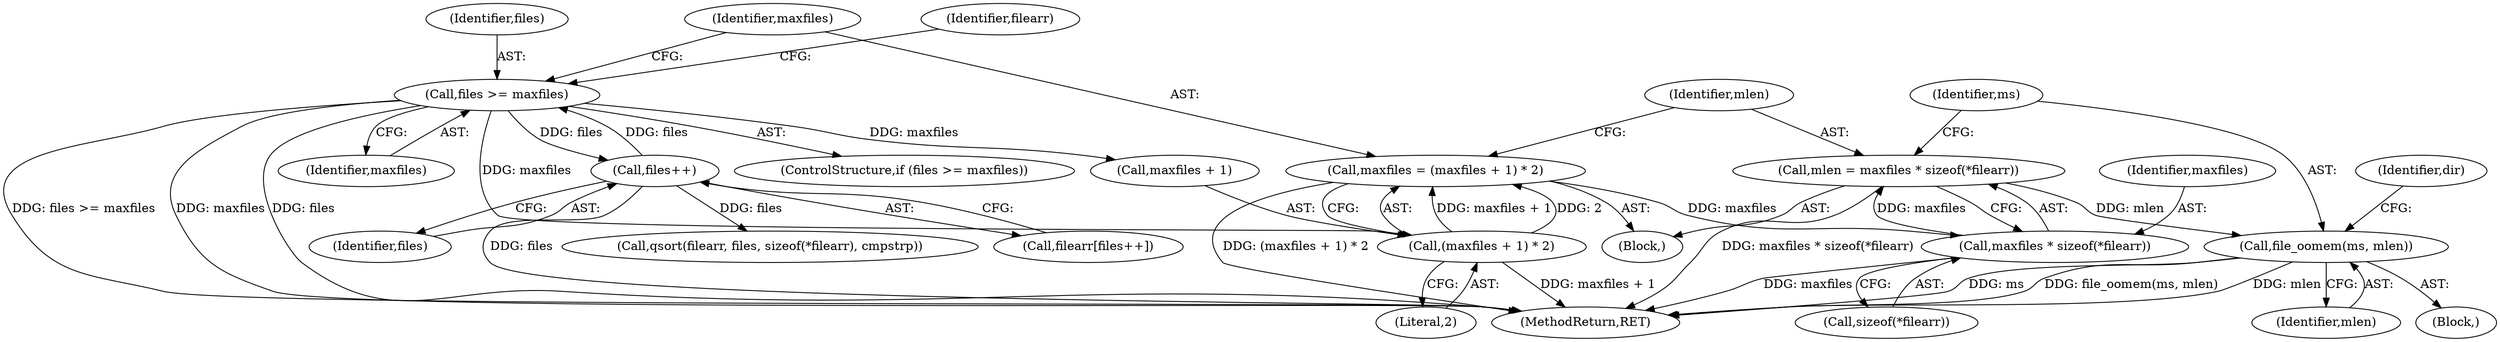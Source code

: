 digraph "0_php_a72cd07f2983dc43a6bb35209dc4687852e53c09@pointer" {
"1000268" [label="(Call,file_oomem(ms, mlen))"];
"1000260" [label="(Call,mlen = maxfiles * sizeof(*filearr))"];
"1000262" [label="(Call,maxfiles * sizeof(*filearr))"];
"1000253" [label="(Call,maxfiles = (maxfiles + 1) * 2)"];
"1000255" [label="(Call,(maxfiles + 1) * 2)"];
"1000248" [label="(Call,files >= maxfiles)"];
"1000280" [label="(Call,files++)"];
"1000249" [label="(Identifier,files)"];
"1000263" [label="(Identifier,maxfiles)"];
"1000270" [label="(Identifier,mlen)"];
"1000251" [label="(Block,)"];
"1000255" [label="(Call,(maxfiles + 1) * 2)"];
"1000298" [label="(Call,qsort(filearr, files, sizeof(*filearr), cmpstrp))"];
"1000247" [label="(ControlStructure,if (files >= maxfiles))"];
"1000267" [label="(Block,)"];
"1000254" [label="(Identifier,maxfiles)"];
"1000253" [label="(Call,maxfiles = (maxfiles + 1) * 2)"];
"1000278" [label="(Call,filearr[files++])"];
"1000260" [label="(Call,mlen = maxfiles * sizeof(*filearr))"];
"1000248" [label="(Call,files >= maxfiles)"];
"1000280" [label="(Call,files++)"];
"1000256" [label="(Call,maxfiles + 1)"];
"1000281" [label="(Identifier,files)"];
"1000511" [label="(MethodReturn,RET)"];
"1000269" [label="(Identifier,ms)"];
"1000262" [label="(Call,maxfiles * sizeof(*filearr))"];
"1000250" [label="(Identifier,maxfiles)"];
"1000272" [label="(Identifier,dir)"];
"1000279" [label="(Identifier,filearr)"];
"1000264" [label="(Call,sizeof(*filearr))"];
"1000259" [label="(Literal,2)"];
"1000268" [label="(Call,file_oomem(ms, mlen))"];
"1000261" [label="(Identifier,mlen)"];
"1000268" -> "1000267"  [label="AST: "];
"1000268" -> "1000270"  [label="CFG: "];
"1000269" -> "1000268"  [label="AST: "];
"1000270" -> "1000268"  [label="AST: "];
"1000272" -> "1000268"  [label="CFG: "];
"1000268" -> "1000511"  [label="DDG: ms"];
"1000268" -> "1000511"  [label="DDG: file_oomem(ms, mlen)"];
"1000268" -> "1000511"  [label="DDG: mlen"];
"1000260" -> "1000268"  [label="DDG: mlen"];
"1000260" -> "1000251"  [label="AST: "];
"1000260" -> "1000262"  [label="CFG: "];
"1000261" -> "1000260"  [label="AST: "];
"1000262" -> "1000260"  [label="AST: "];
"1000269" -> "1000260"  [label="CFG: "];
"1000260" -> "1000511"  [label="DDG: maxfiles * sizeof(*filearr)"];
"1000262" -> "1000260"  [label="DDG: maxfiles"];
"1000262" -> "1000264"  [label="CFG: "];
"1000263" -> "1000262"  [label="AST: "];
"1000264" -> "1000262"  [label="AST: "];
"1000262" -> "1000511"  [label="DDG: maxfiles"];
"1000253" -> "1000262"  [label="DDG: maxfiles"];
"1000253" -> "1000251"  [label="AST: "];
"1000253" -> "1000255"  [label="CFG: "];
"1000254" -> "1000253"  [label="AST: "];
"1000255" -> "1000253"  [label="AST: "];
"1000261" -> "1000253"  [label="CFG: "];
"1000253" -> "1000511"  [label="DDG: (maxfiles + 1) * 2"];
"1000255" -> "1000253"  [label="DDG: maxfiles + 1"];
"1000255" -> "1000253"  [label="DDG: 2"];
"1000255" -> "1000259"  [label="CFG: "];
"1000256" -> "1000255"  [label="AST: "];
"1000259" -> "1000255"  [label="AST: "];
"1000255" -> "1000511"  [label="DDG: maxfiles + 1"];
"1000248" -> "1000255"  [label="DDG: maxfiles"];
"1000248" -> "1000247"  [label="AST: "];
"1000248" -> "1000250"  [label="CFG: "];
"1000249" -> "1000248"  [label="AST: "];
"1000250" -> "1000248"  [label="AST: "];
"1000254" -> "1000248"  [label="CFG: "];
"1000279" -> "1000248"  [label="CFG: "];
"1000248" -> "1000511"  [label="DDG: files >= maxfiles"];
"1000248" -> "1000511"  [label="DDG: maxfiles"];
"1000248" -> "1000511"  [label="DDG: files"];
"1000280" -> "1000248"  [label="DDG: files"];
"1000248" -> "1000256"  [label="DDG: maxfiles"];
"1000248" -> "1000280"  [label="DDG: files"];
"1000280" -> "1000278"  [label="AST: "];
"1000280" -> "1000281"  [label="CFG: "];
"1000281" -> "1000280"  [label="AST: "];
"1000278" -> "1000280"  [label="CFG: "];
"1000280" -> "1000511"  [label="DDG: files"];
"1000280" -> "1000298"  [label="DDG: files"];
}
